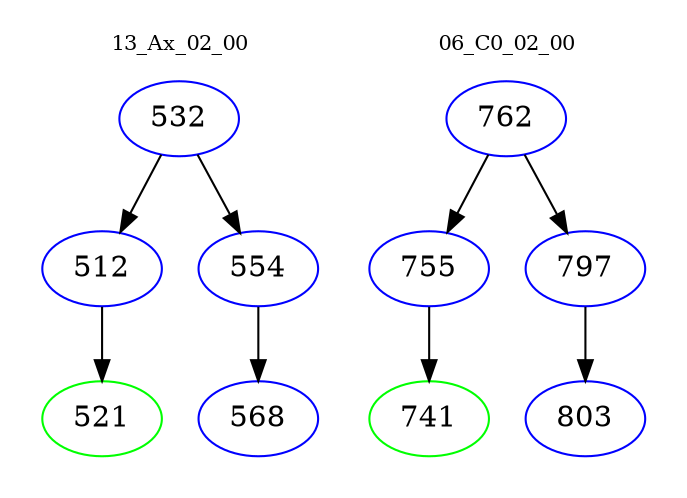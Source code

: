 digraph{
subgraph cluster_0 {
color = white
label = "13_Ax_02_00";
fontsize=10;
T0_532 [label="532", color="blue"]
T0_532 -> T0_512 [color="black"]
T0_512 [label="512", color="blue"]
T0_512 -> T0_521 [color="black"]
T0_521 [label="521", color="green"]
T0_532 -> T0_554 [color="black"]
T0_554 [label="554", color="blue"]
T0_554 -> T0_568 [color="black"]
T0_568 [label="568", color="blue"]
}
subgraph cluster_1 {
color = white
label = "06_C0_02_00";
fontsize=10;
T1_762 [label="762", color="blue"]
T1_762 -> T1_755 [color="black"]
T1_755 [label="755", color="blue"]
T1_755 -> T1_741 [color="black"]
T1_741 [label="741", color="green"]
T1_762 -> T1_797 [color="black"]
T1_797 [label="797", color="blue"]
T1_797 -> T1_803 [color="black"]
T1_803 [label="803", color="blue"]
}
}
